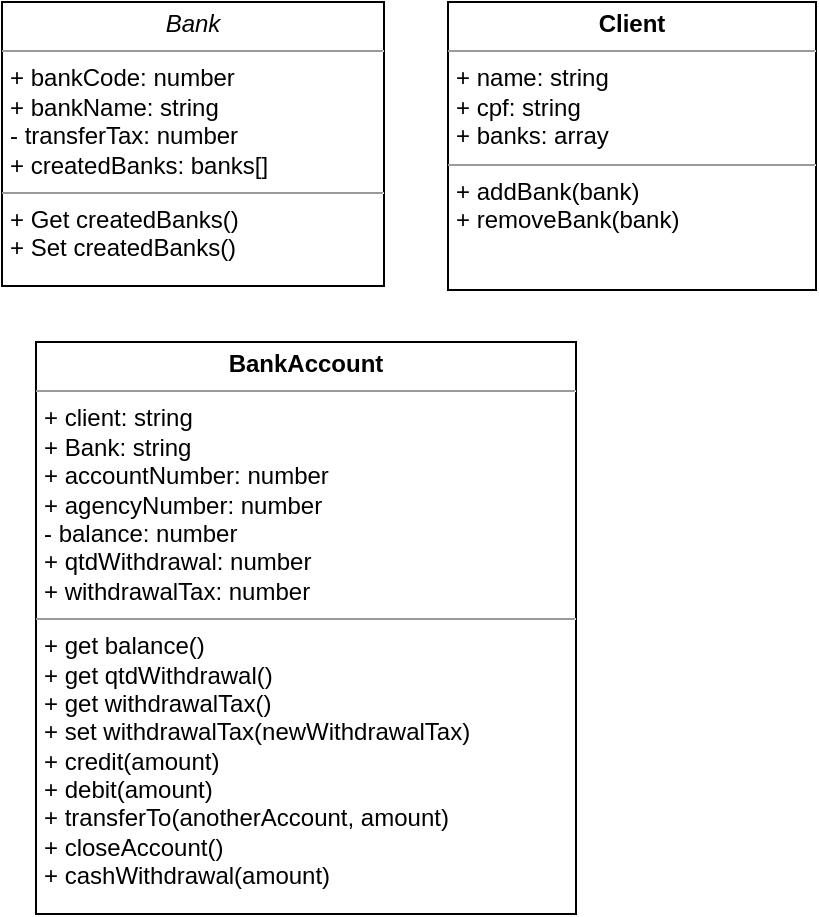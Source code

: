 <mxfile>
    <diagram name="Página-1" id="21hTjKnOjE9aC9GP03fU">
        <mxGraphModel dx="627" dy="939" grid="0" gridSize="10" guides="1" tooltips="1" connect="1" arrows="1" fold="1" page="0" pageScale="1" pageWidth="827" pageHeight="1169" math="0" shadow="0">
            <root>
                <mxCell id="0"/>
                <mxCell id="1" parent="0"/>
                <mxCell id="TtVdxg3a2-PvpO6yHisr-5" value="&lt;p style=&quot;margin:0px;margin-top:4px;text-align:center;&quot;&gt;&lt;i&gt;Bank&lt;/i&gt;&lt;/p&gt;&lt;hr size=&quot;1&quot;&gt;&lt;p style=&quot;margin:0px;margin-left:4px;&quot;&gt;+ bankCode: number&lt;/p&gt;&lt;p style=&quot;margin:0px;margin-left:4px;&quot;&gt;+ bankName: string&lt;/p&gt;&lt;p style=&quot;margin:0px;margin-left:4px;&quot;&gt;- transferTax: number&lt;/p&gt;&lt;p style=&quot;margin:0px;margin-left:4px;&quot;&gt;+ createdBanks: banks[]&amp;nbsp;&lt;/p&gt;&lt;hr size=&quot;1&quot;&gt;&lt;p style=&quot;margin:0px;margin-left:4px;&quot;&gt;+ Get createdBanks()&lt;/p&gt;&lt;p style=&quot;margin:0px;margin-left:4px;&quot;&gt;&lt;span style=&quot;background-color: initial;&quot;&gt;+ Set createdBanks()&lt;/span&gt;&lt;/p&gt;" style="verticalAlign=top;align=left;overflow=fill;fontSize=12;fontFamily=Helvetica;html=1;whiteSpace=wrap;" parent="1" vertex="1">
                    <mxGeometry x="-178" y="-77" width="191" height="142" as="geometry"/>
                </mxCell>
                <mxCell id="TtVdxg3a2-PvpO6yHisr-10" value="&lt;p style=&quot;margin:0px;margin-top:4px;text-align:center;&quot;&gt;&lt;b&gt;Client&lt;/b&gt;&lt;/p&gt;&lt;hr size=&quot;1&quot;&gt;&lt;p style=&quot;margin:0px;margin-left:4px;&quot;&gt;+ name: string&lt;/p&gt;&lt;p style=&quot;margin:0px;margin-left:4px;&quot;&gt;+ cpf: string&amp;nbsp;&lt;/p&gt;&lt;p style=&quot;margin:0px;margin-left:4px;&quot;&gt;+ banks: array&lt;/p&gt;&lt;hr size=&quot;1&quot;&gt;&lt;p style=&quot;margin:0px;margin-left:4px;&quot;&gt;+ addBank(bank)&lt;/p&gt;&lt;p style=&quot;margin:0px;margin-left:4px;&quot;&gt;+ removeBank(bank)&lt;/p&gt;&lt;p style=&quot;margin:0px;margin-left:4px;&quot;&gt;&lt;br&gt;&lt;/p&gt;" style="verticalAlign=top;align=left;overflow=fill;fontSize=12;fontFamily=Helvetica;html=1;whiteSpace=wrap;" parent="1" vertex="1">
                    <mxGeometry x="45" y="-77" width="184" height="144" as="geometry"/>
                </mxCell>
                <mxCell id="TtVdxg3a2-PvpO6yHisr-11" value="&lt;p style=&quot;margin:0px;margin-top:4px;text-align:center;&quot;&gt;&lt;b&gt;BankAccount&lt;/b&gt;&lt;/p&gt;&lt;hr size=&quot;1&quot;&gt;&lt;p style=&quot;margin:0px;margin-left:4px;&quot;&gt;+ client: string&lt;/p&gt;&lt;p style=&quot;margin:0px;margin-left:4px;&quot;&gt;+ Bank: string&lt;/p&gt;&lt;p style=&quot;margin:0px;margin-left:4px;&quot;&gt;+ accountNumber: number&lt;/p&gt;&lt;p style=&quot;margin:0px;margin-left:4px;&quot;&gt;+ agencyNumber: number&lt;/p&gt;&lt;p style=&quot;margin:0px;margin-left:4px;&quot;&gt;-&lt;span style=&quot;background-color: initial;&quot;&gt;&amp;nbsp;balance: number&lt;/span&gt;&lt;/p&gt;&lt;p style=&quot;margin:0px;margin-left:4px;&quot;&gt;&lt;span style=&quot;background-color: initial;&quot;&gt;+ qtdWithdrawal: number&lt;/span&gt;&lt;/p&gt;&lt;p style=&quot;margin:0px;margin-left:4px;&quot;&gt;&lt;span style=&quot;background-color: initial;&quot;&gt;+ withdrawalTax: number&lt;/span&gt;&lt;/p&gt;&lt;hr size=&quot;1&quot;&gt;&lt;p style=&quot;margin:0px;margin-left:4px;&quot;&gt;+ get balance()&lt;/p&gt;&lt;p style=&quot;margin:0px;margin-left:4px;&quot;&gt;+ get qtdWithdrawal()&lt;/p&gt;&lt;p style=&quot;margin:0px;margin-left:4px;&quot;&gt;+ get withdrawalTax()&lt;/p&gt;&lt;p style=&quot;margin:0px;margin-left:4px;&quot;&gt;+ set withdrawalTax(newWithdrawalTax)&lt;/p&gt;&lt;p style=&quot;margin:0px;margin-left:4px;&quot;&gt;+ credit(amount)&lt;/p&gt;&lt;p style=&quot;margin:0px;margin-left:4px;&quot;&gt;+ debit(amount)&lt;/p&gt;&lt;p style=&quot;margin:0px;margin-left:4px;&quot;&gt;+ transferTo(anotherAccount, amount)&lt;/p&gt;&lt;p style=&quot;margin:0px;margin-left:4px;&quot;&gt;+ closeAccount()&lt;/p&gt;&lt;p style=&quot;margin:0px;margin-left:4px;&quot;&gt;+ cashWithdrawal(amount)&lt;/p&gt;&lt;p style=&quot;margin:0px;margin-left:4px;&quot;&gt;&lt;br&gt;&lt;/p&gt;" style="verticalAlign=top;align=left;overflow=fill;fontSize=12;fontFamily=Helvetica;html=1;whiteSpace=wrap;" parent="1" vertex="1">
                    <mxGeometry x="-161" y="93" width="270" height="286" as="geometry"/>
                </mxCell>
            </root>
        </mxGraphModel>
    </diagram>
</mxfile>